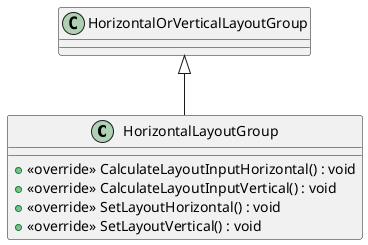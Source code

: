 @startuml
class HorizontalLayoutGroup {
    + <<override>> CalculateLayoutInputHorizontal() : void
    + <<override>> CalculateLayoutInputVertical() : void
    + <<override>> SetLayoutHorizontal() : void
    + <<override>> SetLayoutVertical() : void
}
HorizontalOrVerticalLayoutGroup <|-- HorizontalLayoutGroup
@enduml
